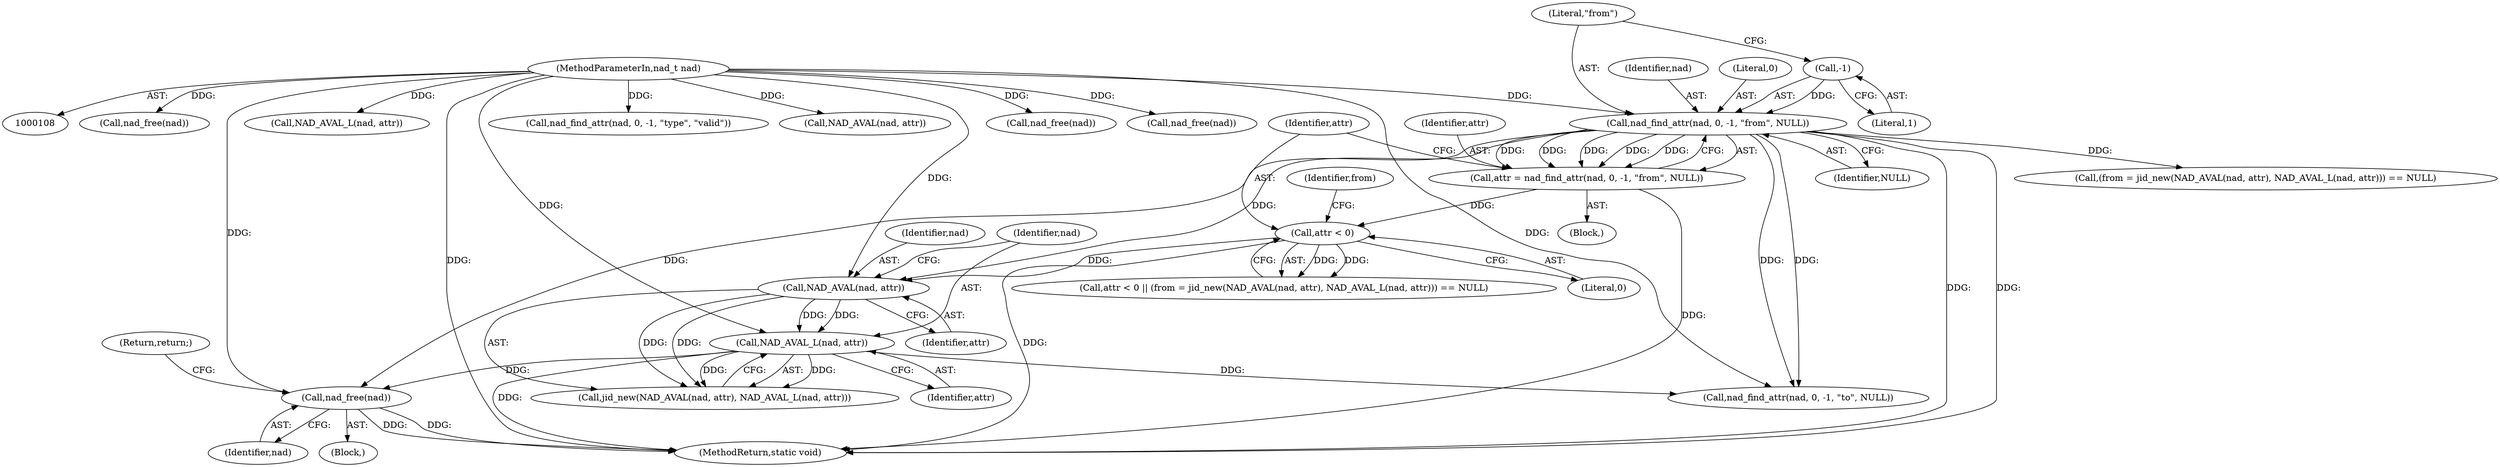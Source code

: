 digraph "0_jabberd2_aabcffae560d5fd00cd1d2ffce5d760353cf0a4d@API" {
"1000146" [label="(Call,nad_free(nad))"];
"1000138" [label="(Call,NAD_AVAL_L(nad, attr))"];
"1000135" [label="(Call,NAD_AVAL(nad, attr))"];
"1000119" [label="(Call,nad_find_attr(nad, 0, -1, \"from\", NULL))"];
"1000110" [label="(MethodParameterIn,nad_t nad)"];
"1000122" [label="(Call,-1)"];
"1000128" [label="(Call,attr < 0)"];
"1000117" [label="(Call,attr = nad_find_attr(nad, 0, -1, \"from\", NULL))"];
"1000142" [label="(Block,)"];
"1000350" [label="(Call,nad_free(nad))"];
"1000118" [label="(Identifier,attr)"];
"1000170" [label="(Call,NAD_AVAL_L(nad, attr))"];
"1000139" [label="(Identifier,nad)"];
"1000130" [label="(Literal,0)"];
"1000129" [label="(Identifier,attr)"];
"1000200" [label="(Call,nad_find_attr(nad, 0, -1, \"type\", \"valid\"))"];
"1000119" [label="(Call,nad_find_attr(nad, 0, -1, \"from\", NULL))"];
"1000111" [label="(Block,)"];
"1000120" [label="(Identifier,nad)"];
"1000125" [label="(Identifier,NULL)"];
"1000167" [label="(Call,NAD_AVAL(nad, attr))"];
"1000180" [label="(Call,nad_free(nad))"];
"1000134" [label="(Call,jid_new(NAD_AVAL(nad, attr), NAD_AVAL_L(nad, attr)))"];
"1000122" [label="(Call,-1)"];
"1000140" [label="(Identifier,attr)"];
"1000147" [label="(Identifier,nad)"];
"1000117" [label="(Call,attr = nad_find_attr(nad, 0, -1, \"from\", NULL))"];
"1000352" [label="(MethodReturn,static void)"];
"1000110" [label="(MethodParameterIn,nad_t nad)"];
"1000135" [label="(Call,NAD_AVAL(nad, attr))"];
"1000124" [label="(Literal,\"from\")"];
"1000128" [label="(Call,attr < 0)"];
"1000136" [label="(Identifier,nad)"];
"1000123" [label="(Literal,1)"];
"1000133" [label="(Identifier,from)"];
"1000138" [label="(Call,NAD_AVAL_L(nad, attr))"];
"1000285" [label="(Call,nad_free(nad))"];
"1000127" [label="(Call,attr < 0 || (from = jid_new(NAD_AVAL(nad, attr), NAD_AVAL_L(nad, attr))) == NULL)"];
"1000131" [label="(Call,(from = jid_new(NAD_AVAL(nad, attr), NAD_AVAL_L(nad, attr))) == NULL)"];
"1000121" [label="(Literal,0)"];
"1000137" [label="(Identifier,attr)"];
"1000146" [label="(Call,nad_free(nad))"];
"1000148" [label="(Return,return;)"];
"1000151" [label="(Call,nad_find_attr(nad, 0, -1, \"to\", NULL))"];
"1000146" -> "1000142"  [label="AST: "];
"1000146" -> "1000147"  [label="CFG: "];
"1000147" -> "1000146"  [label="AST: "];
"1000148" -> "1000146"  [label="CFG: "];
"1000146" -> "1000352"  [label="DDG: "];
"1000146" -> "1000352"  [label="DDG: "];
"1000138" -> "1000146"  [label="DDG: "];
"1000119" -> "1000146"  [label="DDG: "];
"1000110" -> "1000146"  [label="DDG: "];
"1000138" -> "1000134"  [label="AST: "];
"1000138" -> "1000140"  [label="CFG: "];
"1000139" -> "1000138"  [label="AST: "];
"1000140" -> "1000138"  [label="AST: "];
"1000134" -> "1000138"  [label="CFG: "];
"1000138" -> "1000352"  [label="DDG: "];
"1000138" -> "1000134"  [label="DDG: "];
"1000138" -> "1000134"  [label="DDG: "];
"1000135" -> "1000138"  [label="DDG: "];
"1000135" -> "1000138"  [label="DDG: "];
"1000110" -> "1000138"  [label="DDG: "];
"1000138" -> "1000151"  [label="DDG: "];
"1000135" -> "1000134"  [label="AST: "];
"1000135" -> "1000137"  [label="CFG: "];
"1000136" -> "1000135"  [label="AST: "];
"1000137" -> "1000135"  [label="AST: "];
"1000139" -> "1000135"  [label="CFG: "];
"1000135" -> "1000134"  [label="DDG: "];
"1000135" -> "1000134"  [label="DDG: "];
"1000119" -> "1000135"  [label="DDG: "];
"1000110" -> "1000135"  [label="DDG: "];
"1000128" -> "1000135"  [label="DDG: "];
"1000119" -> "1000117"  [label="AST: "];
"1000119" -> "1000125"  [label="CFG: "];
"1000120" -> "1000119"  [label="AST: "];
"1000121" -> "1000119"  [label="AST: "];
"1000122" -> "1000119"  [label="AST: "];
"1000124" -> "1000119"  [label="AST: "];
"1000125" -> "1000119"  [label="AST: "];
"1000117" -> "1000119"  [label="CFG: "];
"1000119" -> "1000352"  [label="DDG: "];
"1000119" -> "1000352"  [label="DDG: "];
"1000119" -> "1000117"  [label="DDG: "];
"1000119" -> "1000117"  [label="DDG: "];
"1000119" -> "1000117"  [label="DDG: "];
"1000119" -> "1000117"  [label="DDG: "];
"1000119" -> "1000117"  [label="DDG: "];
"1000110" -> "1000119"  [label="DDG: "];
"1000122" -> "1000119"  [label="DDG: "];
"1000119" -> "1000131"  [label="DDG: "];
"1000119" -> "1000151"  [label="DDG: "];
"1000119" -> "1000151"  [label="DDG: "];
"1000110" -> "1000108"  [label="AST: "];
"1000110" -> "1000352"  [label="DDG: "];
"1000110" -> "1000151"  [label="DDG: "];
"1000110" -> "1000167"  [label="DDG: "];
"1000110" -> "1000170"  [label="DDG: "];
"1000110" -> "1000180"  [label="DDG: "];
"1000110" -> "1000200"  [label="DDG: "];
"1000110" -> "1000285"  [label="DDG: "];
"1000110" -> "1000350"  [label="DDG: "];
"1000122" -> "1000123"  [label="CFG: "];
"1000123" -> "1000122"  [label="AST: "];
"1000124" -> "1000122"  [label="CFG: "];
"1000128" -> "1000127"  [label="AST: "];
"1000128" -> "1000130"  [label="CFG: "];
"1000129" -> "1000128"  [label="AST: "];
"1000130" -> "1000128"  [label="AST: "];
"1000133" -> "1000128"  [label="CFG: "];
"1000127" -> "1000128"  [label="CFG: "];
"1000128" -> "1000352"  [label="DDG: "];
"1000128" -> "1000127"  [label="DDG: "];
"1000128" -> "1000127"  [label="DDG: "];
"1000117" -> "1000128"  [label="DDG: "];
"1000117" -> "1000111"  [label="AST: "];
"1000118" -> "1000117"  [label="AST: "];
"1000129" -> "1000117"  [label="CFG: "];
"1000117" -> "1000352"  [label="DDG: "];
}
